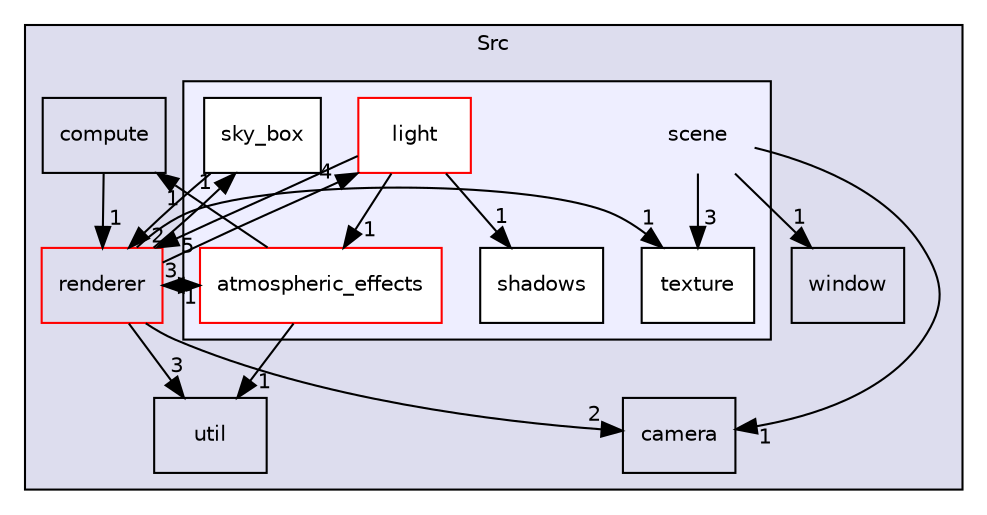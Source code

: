 digraph "C:/Users/jonas_l6e3q/Desktop/GraphicEngine/Src/scene" {
  bgcolor=transparent;
  compound=true
  node [ fontsize="10", fontname="Helvetica"];
  edge [ labelfontsize="10", labelfontname="Helvetica"];
  subgraph clusterdir_413f4e031a85da0d68269c6fd2f76e1c {
    graph [ bgcolor="#ddddee", pencolor="black", label="Src" fontname="Helvetica", fontsize="10", URL="dir_413f4e031a85da0d68269c6fd2f76e1c.html"]
  dir_110bf15beb781d7cd423359a55b6cfac [shape=box label="renderer" color="red" URL="dir_110bf15beb781d7cd423359a55b6cfac.html"];
  dir_2d749d84044300592695f3e304c446b2 [shape=box label="compute" URL="dir_2d749d84044300592695f3e304c446b2.html"];
  dir_517feb0deace64d74c1e186f0ef34274 [shape=box label="util" URL="dir_517feb0deace64d74c1e186f0ef34274.html"];
  dir_6b7c82ac0387e0a7563fc456991bd83c [shape=box label="window" URL="dir_6b7c82ac0387e0a7563fc456991bd83c.html"];
  dir_fef4120f6678d99701b8db8a3c7b6632 [shape=box label="camera" URL="dir_fef4120f6678d99701b8db8a3c7b6632.html"];
  subgraph clusterdir_bd4132eaf25bc91ffa6e489ae31851f6 {
    graph [ bgcolor="#eeeeff", pencolor="black", label="" URL="dir_bd4132eaf25bc91ffa6e489ae31851f6.html"];
    dir_bd4132eaf25bc91ffa6e489ae31851f6 [shape=plaintext label="scene"];
  dir_004c8e92ddf9301d2c40df8ae3783433 [shape=box label="atmospheric_effects" fillcolor="white" style="filled" color="red" URL="dir_004c8e92ddf9301d2c40df8ae3783433.html"];
  dir_304cee0d91ef55ef513181981b3dcb04 [shape=box label="light" fillcolor="white" style="filled" color="red" URL="dir_304cee0d91ef55ef513181981b3dcb04.html"];
  dir_1cb24139e101c99482f4fd99a876ac8d [shape=box label="shadows" fillcolor="white" style="filled" URL="dir_1cb24139e101c99482f4fd99a876ac8d.html"];
  dir_67183895b053b26910cf45db16edd228 [shape=box label="sky_box" fillcolor="white" style="filled" URL="dir_67183895b053b26910cf45db16edd228.html"];
  dir_7cc98183633f7158cb0cd6f71c147b63 [shape=box label="texture" fillcolor="white" style="filled" URL="dir_7cc98183633f7158cb0cd6f71c147b63.html"];
  }
  }
  dir_004c8e92ddf9301d2c40df8ae3783433->dir_517feb0deace64d74c1e186f0ef34274 [headlabel="1", labeldistance=1.5 headhref="dir_000010_000018.html"];
  dir_004c8e92ddf9301d2c40df8ae3783433->dir_110bf15beb781d7cd423359a55b6cfac [headlabel="1", labeldistance=1.5 headhref="dir_000010_000006.html"];
  dir_004c8e92ddf9301d2c40df8ae3783433->dir_2d749d84044300592695f3e304c446b2 [headlabel="1", labeldistance=1.5 headhref="dir_000010_000003.html"];
  dir_110bf15beb781d7cd423359a55b6cfac->dir_004c8e92ddf9301d2c40df8ae3783433 [headlabel="3", labeldistance=1.5 headhref="dir_000006_000010.html"];
  dir_110bf15beb781d7cd423359a55b6cfac->dir_304cee0d91ef55ef513181981b3dcb04 [headlabel="4", labeldistance=1.5 headhref="dir_000006_000012.html"];
  dir_110bf15beb781d7cd423359a55b6cfac->dir_517feb0deace64d74c1e186f0ef34274 [headlabel="3", labeldistance=1.5 headhref="dir_000006_000018.html"];
  dir_110bf15beb781d7cd423359a55b6cfac->dir_67183895b053b26910cf45db16edd228 [headlabel="1", labeldistance=1.5 headhref="dir_000006_000016.html"];
  dir_110bf15beb781d7cd423359a55b6cfac->dir_7cc98183633f7158cb0cd6f71c147b63 [headlabel="1", labeldistance=1.5 headhref="dir_000006_000017.html"];
  dir_110bf15beb781d7cd423359a55b6cfac->dir_fef4120f6678d99701b8db8a3c7b6632 [headlabel="2", labeldistance=1.5 headhref="dir_000006_000002.html"];
  dir_2d749d84044300592695f3e304c446b2->dir_110bf15beb781d7cd423359a55b6cfac [headlabel="1", labeldistance=1.5 headhref="dir_000003_000006.html"];
  dir_304cee0d91ef55ef513181981b3dcb04->dir_110bf15beb781d7cd423359a55b6cfac [headlabel="5", labeldistance=1.5 headhref="dir_000012_000006.html"];
  dir_304cee0d91ef55ef513181981b3dcb04->dir_1cb24139e101c99482f4fd99a876ac8d [headlabel="1", labeldistance=1.5 headhref="dir_000012_000015.html"];
  dir_304cee0d91ef55ef513181981b3dcb04->dir_004c8e92ddf9301d2c40df8ae3783433 [headlabel="1", labeldistance=1.5 headhref="dir_000012_000010.html"];
  dir_67183895b053b26910cf45db16edd228->dir_110bf15beb781d7cd423359a55b6cfac [headlabel="2", labeldistance=1.5 headhref="dir_000016_000006.html"];
  dir_bd4132eaf25bc91ffa6e489ae31851f6->dir_6b7c82ac0387e0a7563fc456991bd83c [headlabel="1", labeldistance=1.5 headhref="dir_000009_000019.html"];
  dir_bd4132eaf25bc91ffa6e489ae31851f6->dir_7cc98183633f7158cb0cd6f71c147b63 [headlabel="3", labeldistance=1.5 headhref="dir_000009_000017.html"];
  dir_bd4132eaf25bc91ffa6e489ae31851f6->dir_fef4120f6678d99701b8db8a3c7b6632 [headlabel="1", labeldistance=1.5 headhref="dir_000009_000002.html"];
}
